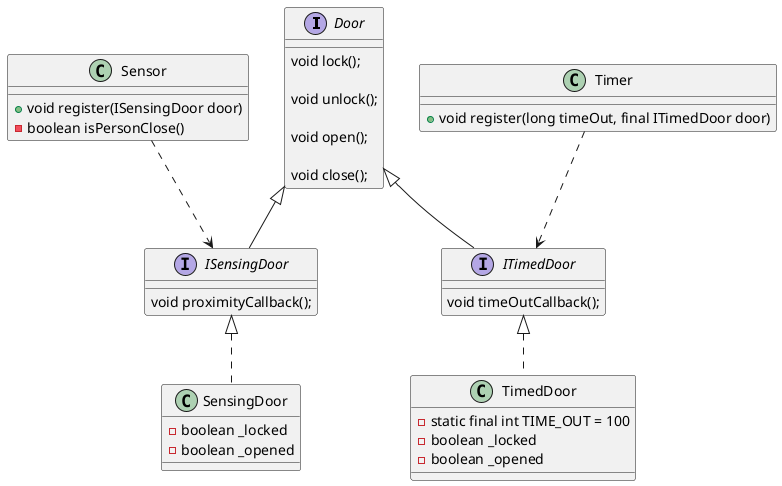 @startuml
interface Door
{
    void lock();

    void unlock();

    void open();

    void close();

}
interface ISensingDoor extends Door{

    void proximityCallback();
}
interface ITimedDoor extends Door{
    void timeOutCallback();
}
class SensingDoor implements ISensingDoor
{
    - boolean _locked
    - boolean _opened
}
class TimedDoor implements ITimedDoor
{
    - static final int TIME_OUT = 100
    - boolean _locked
    - boolean _opened
}
class Sensor {
+ void register(ISensingDoor door)
- boolean isPersonClose()
}
class Timer {
+ void register(long timeOut, final ITimedDoor door)
}
Sensor ..> ISensingDoor
Timer ..> ITimedDoor
@enduml